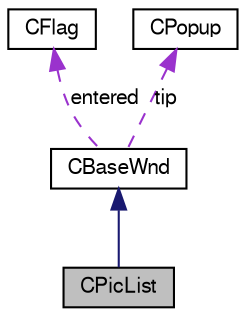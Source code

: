 digraph G
{
  edge [fontname="FreeSans",fontsize="10",labelfontname="FreeSans",labelfontsize="10"];
  node [fontname="FreeSans",fontsize="10",shape=record];
  Node1 [label="CPicList",height=0.2,width=0.4,color="black", fillcolor="grey75", style="filled" fontcolor="black"];
  Node2 -> Node1 [dir=back,color="midnightblue",fontsize="10",style="solid",fontname="FreeSans"];
  Node2 [label="CBaseWnd",height=0.2,width=0.4,color="black", fillcolor="white", style="filled",URL="$class_c_base_wnd.html"];
  Node3 -> Node2 [dir=back,color="darkorchid3",fontsize="10",style="dashed",label="entered",fontname="FreeSans"];
  Node3 [label="CFlag",height=0.2,width=0.4,color="black", fillcolor="white", style="filled",URL="$class_c_flag.html"];
  Node4 -> Node2 [dir=back,color="darkorchid3",fontsize="10",style="dashed",label="tip",fontname="FreeSans"];
  Node4 [label="CPopup",height=0.2,width=0.4,color="black", fillcolor="white", style="filled",URL="$class_c_popup.html"];
}
